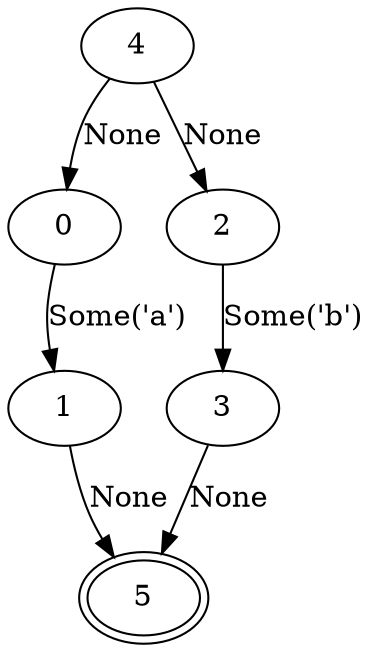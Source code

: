 digraph G {
5 [peripheries=2];
3 -> 5 [ label="None" ];
0 -> 1 [ label="Some('a')" ];
2 -> 3 [ label="Some('b')" ];
1 -> 5 [ label="None" ];
4 -> 2 [ label="None" ];
4 -> 0 [ label="None" ];
}
